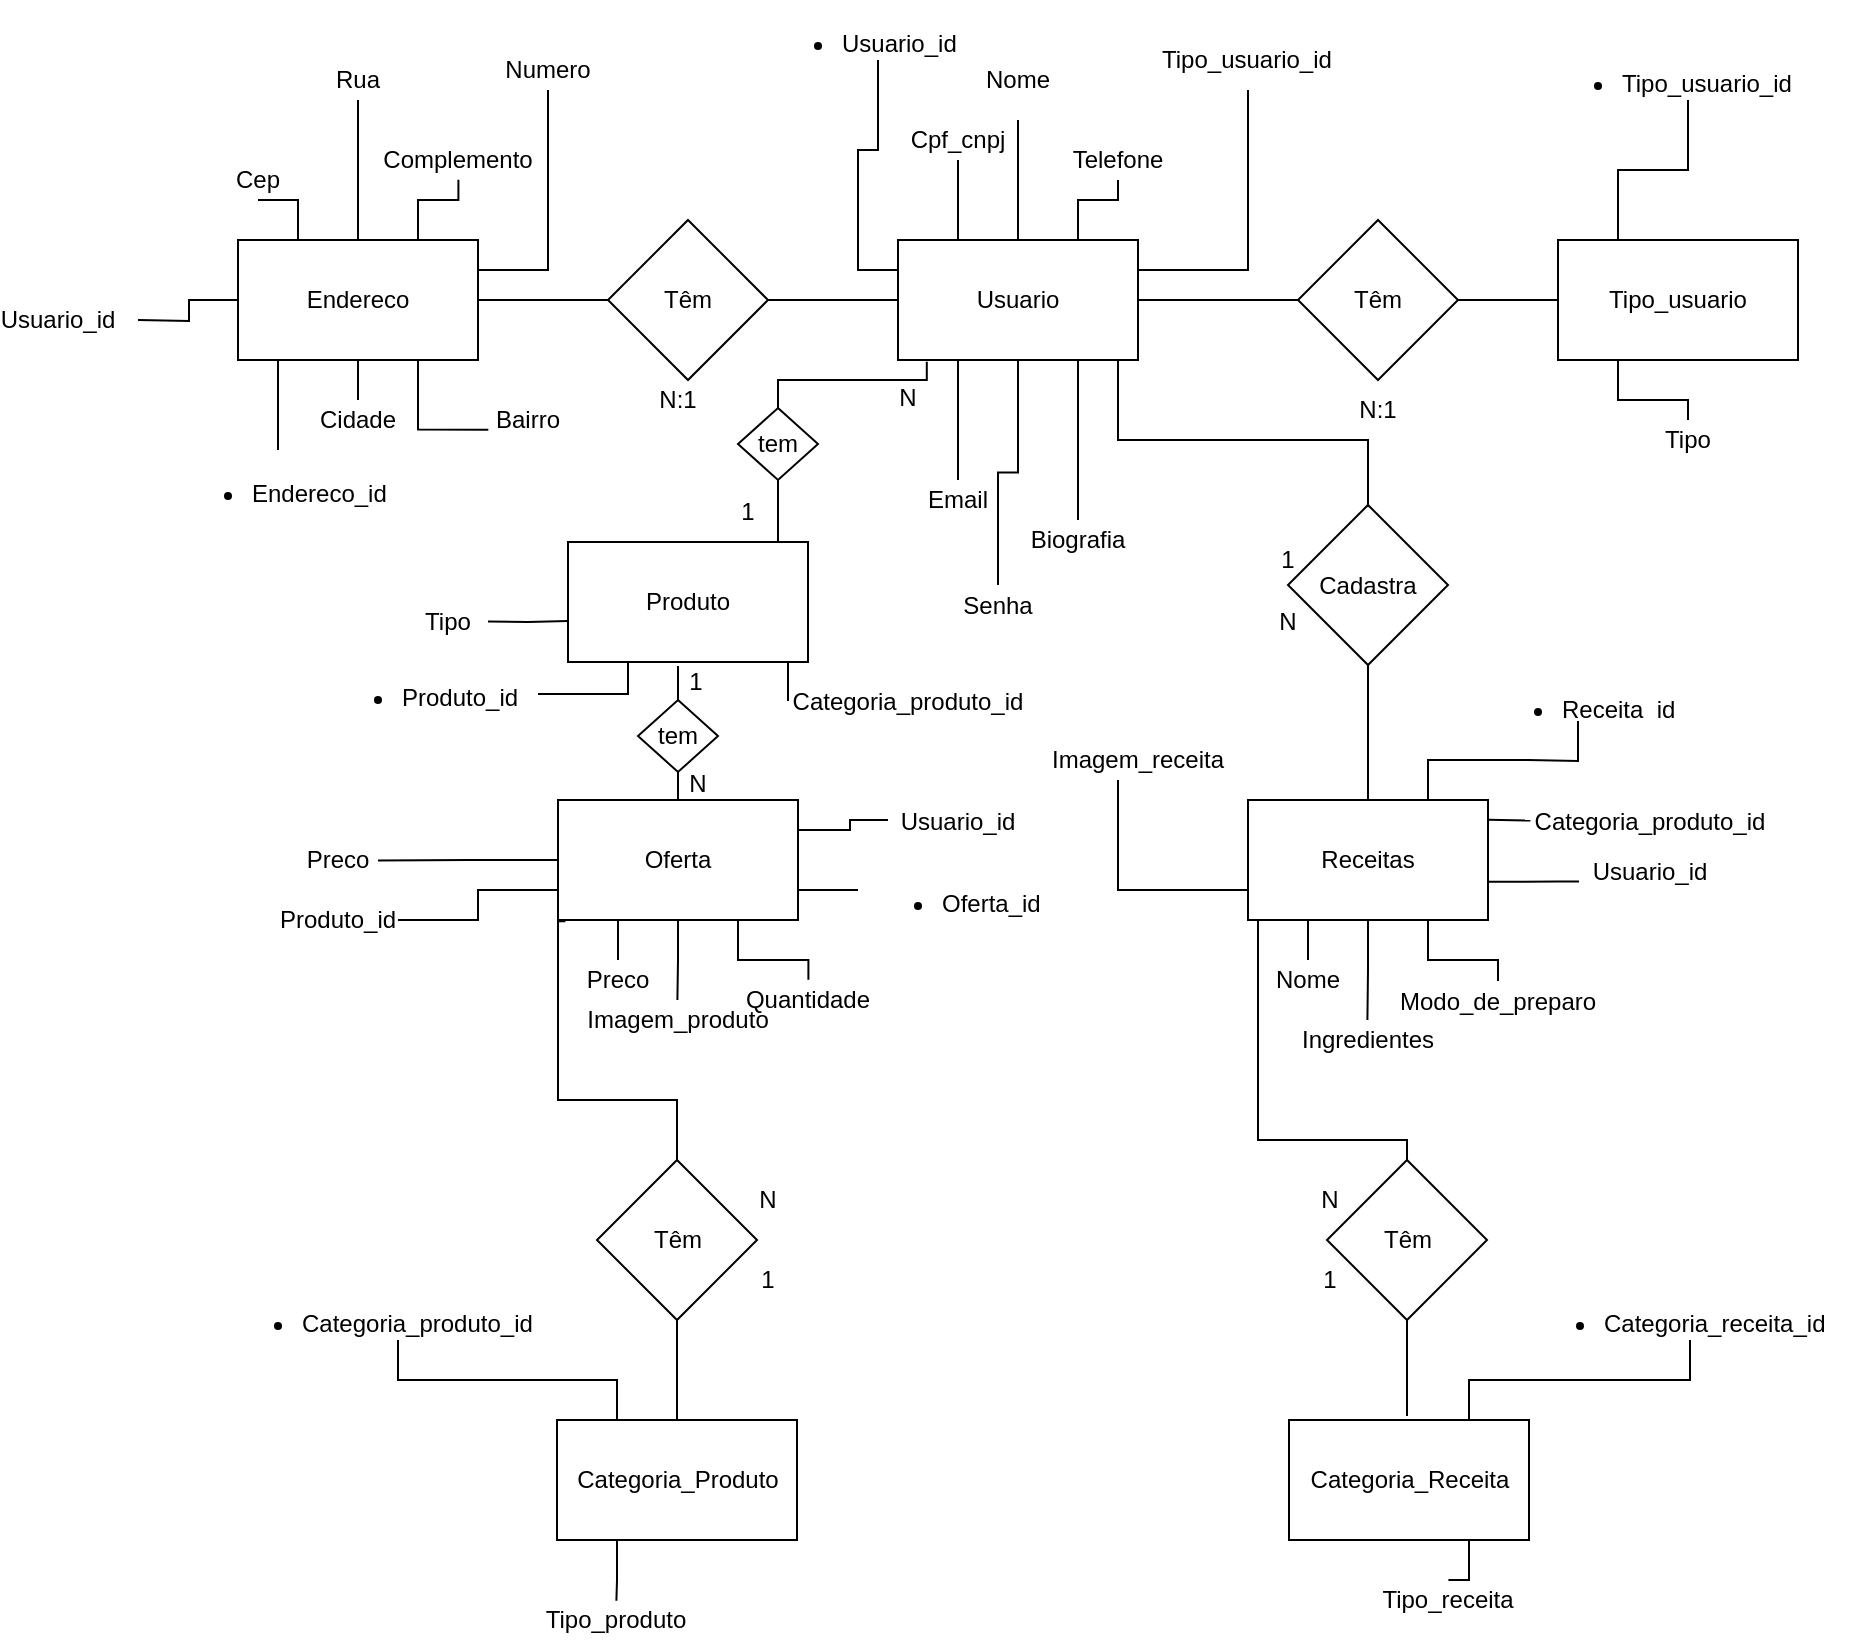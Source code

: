 <mxfile version="12.1.2" type="device" pages="1"><diagram id="IhhkMFHTMCmoetc4xpTW" name="Page-1"><mxGraphModel dx="2651" dy="900" grid="1" gridSize="10" guides="1" tooltips="1" connect="1" arrows="1" fold="1" page="1" pageScale="1" pageWidth="827" pageHeight="1169" math="0" shadow="0"><root><mxCell id="0"/><mxCell id="1" parent="0"/><mxCell id="CA_Ri4mOhRRirtow7fIm-34" style="edgeStyle=orthogonalEdgeStyle;rounded=0;orthogonalLoop=1;jettySize=auto;html=1;exitX=0.25;exitY=0;exitDx=0;exitDy=0;endArrow=none;endFill=0;" parent="1" source="CA_Ri4mOhRRirtow7fIm-1" edge="1"><mxGeometry relative="1" as="geometry"><mxPoint x="370" y="80" as="targetPoint"/></mxGeometry></mxCell><mxCell id="CA_Ri4mOhRRirtow7fIm-36" style="edgeStyle=orthogonalEdgeStyle;rounded=0;orthogonalLoop=1;jettySize=auto;html=1;exitX=0.5;exitY=0;exitDx=0;exitDy=0;endArrow=none;endFill=0;" parent="1" source="CA_Ri4mOhRRirtow7fIm-1" edge="1"><mxGeometry relative="1" as="geometry"><mxPoint x="400" y="60" as="targetPoint"/></mxGeometry></mxCell><mxCell id="CA_Ri4mOhRRirtow7fIm-38" style="edgeStyle=orthogonalEdgeStyle;rounded=0;orthogonalLoop=1;jettySize=auto;html=1;exitX=0.75;exitY=0;exitDx=0;exitDy=0;endArrow=none;endFill=0;" parent="1" source="CA_Ri4mOhRRirtow7fIm-1" target="CA_Ri4mOhRRirtow7fIm-39" edge="1"><mxGeometry relative="1" as="geometry"><mxPoint x="430" y="110" as="targetPoint"/></mxGeometry></mxCell><mxCell id="CA_Ri4mOhRRirtow7fIm-40" style="edgeStyle=orthogonalEdgeStyle;rounded=0;orthogonalLoop=1;jettySize=auto;html=1;exitX=0.25;exitY=1;exitDx=0;exitDy=0;endArrow=none;endFill=0;" parent="1" source="CA_Ri4mOhRRirtow7fIm-1" target="CA_Ri4mOhRRirtow7fIm-41" edge="1"><mxGeometry relative="1" as="geometry"><mxPoint x="350" y="220" as="targetPoint"/></mxGeometry></mxCell><mxCell id="CA_Ri4mOhRRirtow7fIm-42" style="edgeStyle=orthogonalEdgeStyle;rounded=0;orthogonalLoop=1;jettySize=auto;html=1;exitX=0.5;exitY=1;exitDx=0;exitDy=0;endArrow=none;endFill=0;" parent="1" source="CA_Ri4mOhRRirtow7fIm-1" target="CA_Ri4mOhRRirtow7fIm-43" edge="1"><mxGeometry relative="1" as="geometry"><mxPoint x="400" y="200" as="targetPoint"/></mxGeometry></mxCell><mxCell id="CA_Ri4mOhRRirtow7fIm-44" style="edgeStyle=orthogonalEdgeStyle;rounded=0;orthogonalLoop=1;jettySize=auto;html=1;exitX=0.75;exitY=1;exitDx=0;exitDy=0;endArrow=none;endFill=0;" parent="1" source="CA_Ri4mOhRRirtow7fIm-1" target="CA_Ri4mOhRRirtow7fIm-45" edge="1"><mxGeometry relative="1" as="geometry"><mxPoint x="440" y="210" as="targetPoint"/></mxGeometry></mxCell><mxCell id="CA_Ri4mOhRRirtow7fIm-47" style="edgeStyle=orthogonalEdgeStyle;rounded=0;orthogonalLoop=1;jettySize=auto;html=1;exitX=0;exitY=0.25;exitDx=0;exitDy=0;endArrow=none;endFill=0;" parent="1" source="CA_Ri4mOhRRirtow7fIm-1" target="CA_Ri4mOhRRirtow7fIm-48" edge="1"><mxGeometry relative="1" as="geometry"><mxPoint x="310" y="50" as="targetPoint"/></mxGeometry></mxCell><mxCell id="CA_Ri4mOhRRirtow7fIm-49" style="edgeStyle=orthogonalEdgeStyle;rounded=0;orthogonalLoop=1;jettySize=auto;html=1;exitX=1;exitY=0.25;exitDx=0;exitDy=0;endArrow=none;endFill=0;" parent="1" source="CA_Ri4mOhRRirtow7fIm-1" target="CA_Ri4mOhRRirtow7fIm-50" edge="1"><mxGeometry relative="1" as="geometry"><mxPoint x="490" y="50" as="targetPoint"/></mxGeometry></mxCell><mxCell id="CA_Ri4mOhRRirtow7fIm-1" value="Usuario" style="rounded=0;whiteSpace=wrap;html=1;" parent="1" vertex="1"><mxGeometry x="340" y="120" width="120" height="60" as="geometry"/></mxCell><mxCell id="CA_Ri4mOhRRirtow7fIm-2" value="" style="endArrow=none;html=1;entryX=1;entryY=0.5;entryDx=0;entryDy=0;" parent="1" target="CA_Ri4mOhRRirtow7fIm-1" edge="1"><mxGeometry width="50" height="50" relative="1" as="geometry"><mxPoint x="570" y="150" as="sourcePoint"/><mxPoint x="390" y="200" as="targetPoint"/></mxGeometry></mxCell><mxCell id="CA_Ri4mOhRRirtow7fIm-3" value="Têm" style="rhombus;whiteSpace=wrap;html=1;" parent="1" vertex="1"><mxGeometry x="540" y="110" width="80" height="80" as="geometry"/></mxCell><mxCell id="CA_Ri4mOhRRirtow7fIm-4" value="" style="endArrow=none;html=1;entryX=1;entryY=0.5;entryDx=0;entryDy=0;" parent="1" target="CA_Ri4mOhRRirtow7fIm-3" edge="1"><mxGeometry width="50" height="50" relative="1" as="geometry"><mxPoint x="670" y="150" as="sourcePoint"/><mxPoint x="390" y="210" as="targetPoint"/></mxGeometry></mxCell><mxCell id="CA_Ri4mOhRRirtow7fIm-13" style="edgeStyle=orthogonalEdgeStyle;rounded=0;orthogonalLoop=1;jettySize=auto;html=1;exitX=0.25;exitY=1;exitDx=0;exitDy=0;endArrow=none;endFill=0;" parent="1" source="CA_Ri4mOhRRirtow7fIm-5" target="CA_Ri4mOhRRirtow7fIm-15" edge="1"><mxGeometry relative="1" as="geometry"><mxPoint x="40" y="220" as="targetPoint"/><Array as="points"><mxPoint x="30" y="180"/></Array></mxGeometry></mxCell><mxCell id="CA_Ri4mOhRRirtow7fIm-22" style="edgeStyle=orthogonalEdgeStyle;rounded=0;orthogonalLoop=1;jettySize=auto;html=1;exitX=1;exitY=0.25;exitDx=0;exitDy=0;endArrow=none;endFill=0;" parent="1" source="CA_Ri4mOhRRirtow7fIm-5" target="CA_Ri4mOhRRirtow7fIm-52" edge="1"><mxGeometry relative="1" as="geometry"><mxPoint x="150" y="100" as="targetPoint"/></mxGeometry></mxCell><mxCell id="CA_Ri4mOhRRirtow7fIm-26" style="edgeStyle=orthogonalEdgeStyle;rounded=0;orthogonalLoop=1;jettySize=auto;html=1;exitX=0.5;exitY=0;exitDx=0;exitDy=0;endArrow=none;endFill=0;" parent="1" source="CA_Ri4mOhRRirtow7fIm-5" target="CA_Ri4mOhRRirtow7fIm-51" edge="1"><mxGeometry relative="1" as="geometry"><mxPoint x="70" y="40" as="targetPoint"/></mxGeometry></mxCell><mxCell id="CA_Ri4mOhRRirtow7fIm-28" style="edgeStyle=orthogonalEdgeStyle;rounded=0;orthogonalLoop=1;jettySize=auto;html=1;exitX=0.25;exitY=0;exitDx=0;exitDy=0;endArrow=none;endFill=0;" parent="1" source="CA_Ri4mOhRRirtow7fIm-5" target="CA_Ri4mOhRRirtow7fIm-29" edge="1"><mxGeometry relative="1" as="geometry"><mxPoint x="20" y="90" as="targetPoint"/></mxGeometry></mxCell><mxCell id="CA_Ri4mOhRRirtow7fIm-54" style="edgeStyle=orthogonalEdgeStyle;rounded=0;orthogonalLoop=1;jettySize=auto;html=1;exitX=0.75;exitY=0;exitDx=0;exitDy=0;endArrow=none;endFill=0;" parent="1" source="CA_Ri4mOhRRirtow7fIm-5" target="CA_Ri4mOhRRirtow7fIm-55" edge="1"><mxGeometry relative="1" as="geometry"><mxPoint x="99.667" y="90.333" as="targetPoint"/></mxGeometry></mxCell><mxCell id="CA_Ri4mOhRRirtow7fIm-58" style="edgeStyle=orthogonalEdgeStyle;rounded=0;orthogonalLoop=1;jettySize=auto;html=1;exitX=0.5;exitY=1;exitDx=0;exitDy=0;endArrow=none;endFill=0;" parent="1" source="CA_Ri4mOhRRirtow7fIm-5" target="CA_Ri4mOhRRirtow7fIm-61" edge="1"><mxGeometry relative="1" as="geometry"><mxPoint x="70" y="200" as="targetPoint"/></mxGeometry></mxCell><mxCell id="gzjF_ZQ2VkaBSPj2ThFB-22" style="edgeStyle=orthogonalEdgeStyle;rounded=0;orthogonalLoop=1;jettySize=auto;html=1;exitX=0.75;exitY=1;exitDx=0;exitDy=0;entryX=0;entryY=0.75;entryDx=0;entryDy=0;endArrow=none;endFill=0;" edge="1" parent="1" source="CA_Ri4mOhRRirtow7fIm-5" target="gzjF_ZQ2VkaBSPj2ThFB-19"><mxGeometry relative="1" as="geometry"/></mxCell><mxCell id="gzjF_ZQ2VkaBSPj2ThFB-23" style="edgeStyle=orthogonalEdgeStyle;rounded=0;orthogonalLoop=1;jettySize=auto;html=1;exitX=0;exitY=0.5;exitDx=0;exitDy=0;endArrow=none;endFill=0;" edge="1" parent="1" source="CA_Ri4mOhRRirtow7fIm-5"><mxGeometry relative="1" as="geometry"><mxPoint x="-40" y="160" as="targetPoint"/></mxGeometry></mxCell><mxCell id="CA_Ri4mOhRRirtow7fIm-5" value="Endereco" style="rounded=0;whiteSpace=wrap;html=1;" parent="1" vertex="1"><mxGeometry x="10" y="120" width="120" height="60" as="geometry"/></mxCell><mxCell id="CA_Ri4mOhRRirtow7fIm-6" value="" style="endArrow=none;html=1;entryX=1;entryY=0.5;entryDx=0;entryDy=0;" parent="1" edge="1"><mxGeometry width="50" height="50" relative="1" as="geometry"><mxPoint x="340" y="150" as="sourcePoint"/><mxPoint x="230" y="150" as="targetPoint"/></mxGeometry></mxCell><mxCell id="CA_Ri4mOhRRirtow7fIm-7" value="Têm" style="rhombus;whiteSpace=wrap;html=1;" parent="1" vertex="1"><mxGeometry x="195" y="110" width="80" height="80" as="geometry"/></mxCell><mxCell id="CA_Ri4mOhRRirtow7fIm-8" value="" style="endArrow=none;html=1;" parent="1" target="CA_Ri4mOhRRirtow7fIm-7" edge="1"><mxGeometry width="50" height="50" relative="1" as="geometry"><mxPoint x="130" y="150" as="sourcePoint"/><mxPoint x="140" y="150" as="targetPoint"/><Array as="points"><mxPoint x="160" y="150"/></Array></mxGeometry></mxCell><mxCell id="CA_Ri4mOhRRirtow7fIm-62" style="edgeStyle=orthogonalEdgeStyle;rounded=0;orthogonalLoop=1;jettySize=auto;html=1;exitX=0.25;exitY=0;exitDx=0;exitDy=0;endArrow=none;endFill=0;" parent="1" source="CA_Ri4mOhRRirtow7fIm-9" target="CA_Ri4mOhRRirtow7fIm-63" edge="1"><mxGeometry relative="1" as="geometry"><mxPoint x="700.167" y="70" as="targetPoint"/></mxGeometry></mxCell><mxCell id="CA_Ri4mOhRRirtow7fIm-64" style="edgeStyle=orthogonalEdgeStyle;rounded=0;orthogonalLoop=1;jettySize=auto;html=1;exitX=0.25;exitY=1;exitDx=0;exitDy=0;endArrow=none;endFill=0;" parent="1" source="CA_Ri4mOhRRirtow7fIm-9" target="CA_Ri4mOhRRirtow7fIm-65" edge="1"><mxGeometry relative="1" as="geometry"><mxPoint x="740" y="210" as="targetPoint"/></mxGeometry></mxCell><mxCell id="CA_Ri4mOhRRirtow7fIm-9" value="Tipo_usuario" style="rounded=0;whiteSpace=wrap;html=1;" parent="1" vertex="1"><mxGeometry x="670" y="120" width="120" height="60" as="geometry"/></mxCell><mxCell id="CA_Ri4mOhRRirtow7fIm-15" value="&lt;ul&gt;&lt;li&gt;Endereco_id&lt;/li&gt;&lt;/ul&gt;" style="text;strokeColor=none;fillColor=none;html=1;whiteSpace=wrap;verticalAlign=middle;overflow=hidden;" parent="1" vertex="1"><mxGeometry x="-25" y="225" width="120" height="30" as="geometry"/></mxCell><mxCell id="CA_Ri4mOhRRirtow7fIm-29" value="Cep" style="text;html=1;strokeColor=none;fillColor=none;align=center;verticalAlign=middle;whiteSpace=wrap;rounded=0;" parent="1" vertex="1"><mxGeometry y="80" width="40" height="20" as="geometry"/></mxCell><mxCell id="CA_Ri4mOhRRirtow7fIm-35" value="Cpf_cnpj" style="text;html=1;strokeColor=none;fillColor=none;align=center;verticalAlign=middle;whiteSpace=wrap;rounded=0;" parent="1" vertex="1"><mxGeometry x="350" y="60" width="40" height="20" as="geometry"/></mxCell><mxCell id="CA_Ri4mOhRRirtow7fIm-37" value="Nome" style="text;html=1;strokeColor=none;fillColor=none;align=center;verticalAlign=middle;whiteSpace=wrap;rounded=0;" parent="1" vertex="1"><mxGeometry x="380" y="30" width="40" height="20" as="geometry"/></mxCell><mxCell id="CA_Ri4mOhRRirtow7fIm-39" value="Telefone" style="text;html=1;strokeColor=none;fillColor=none;align=center;verticalAlign=middle;whiteSpace=wrap;rounded=0;" parent="1" vertex="1"><mxGeometry x="430" y="70" width="40" height="20" as="geometry"/></mxCell><mxCell id="CA_Ri4mOhRRirtow7fIm-41" value="Email" style="text;html=1;strokeColor=none;fillColor=none;align=center;verticalAlign=middle;whiteSpace=wrap;rounded=0;" parent="1" vertex="1"><mxGeometry x="350" y="240" width="40" height="20" as="geometry"/></mxCell><mxCell id="CA_Ri4mOhRRirtow7fIm-43" value="Senha" style="text;html=1;strokeColor=none;fillColor=none;align=center;verticalAlign=middle;whiteSpace=wrap;rounded=0;" parent="1" vertex="1"><mxGeometry x="370" y="292.5" width="40" height="20" as="geometry"/></mxCell><mxCell id="CA_Ri4mOhRRirtow7fIm-45" value="Biografia" style="text;html=1;strokeColor=none;fillColor=none;align=center;verticalAlign=middle;whiteSpace=wrap;rounded=0;" parent="1" vertex="1"><mxGeometry x="410" y="260" width="40" height="20" as="geometry"/></mxCell><mxCell id="CA_Ri4mOhRRirtow7fIm-48" value="&lt;ul&gt;&lt;li&gt;Usuario_id&lt;/li&gt;&lt;/ul&gt;" style="text;strokeColor=none;fillColor=none;html=1;whiteSpace=wrap;verticalAlign=middle;overflow=hidden;" parent="1" vertex="1"><mxGeometry x="270" width="120" height="30" as="geometry"/></mxCell><mxCell id="CA_Ri4mOhRRirtow7fIm-50" value="&lt;div&gt;Tipo_usuario_id&lt;/div&gt;" style="text;strokeColor=none;fillColor=none;html=1;whiteSpace=wrap;verticalAlign=middle;overflow=hidden;" parent="1" vertex="1"><mxGeometry x="470" y="15" width="90" height="30" as="geometry"/></mxCell><mxCell id="CA_Ri4mOhRRirtow7fIm-51" value="Rua" style="text;html=1;strokeColor=none;fillColor=none;align=center;verticalAlign=middle;whiteSpace=wrap;rounded=0;" parent="1" vertex="1"><mxGeometry x="50" y="30" width="40" height="20" as="geometry"/></mxCell><mxCell id="CA_Ri4mOhRRirtow7fIm-52" value="Numero" style="text;html=1;strokeColor=none;fillColor=none;align=center;verticalAlign=middle;whiteSpace=wrap;rounded=0;" parent="1" vertex="1"><mxGeometry x="145" y="25" width="40" height="20" as="geometry"/></mxCell><mxCell id="gzjF_ZQ2VkaBSPj2ThFB-19" value="Bairro" style="text;html=1;strokeColor=none;fillColor=none;align=center;verticalAlign=middle;whiteSpace=wrap;rounded=0;" vertex="1" parent="1"><mxGeometry x="135.167" y="199.833" width="40" height="20" as="geometry"/></mxCell><mxCell id="CA_Ri4mOhRRirtow7fIm-55" value="Complemento" style="text;html=1;strokeColor=none;fillColor=none;align=center;verticalAlign=middle;whiteSpace=wrap;rounded=0;" parent="1" vertex="1"><mxGeometry x="100.167" y="69.833" width="40" height="20" as="geometry"/></mxCell><mxCell id="CA_Ri4mOhRRirtow7fIm-61" value="Cidade" style="text;html=1;strokeColor=none;fillColor=none;align=center;verticalAlign=middle;whiteSpace=wrap;rounded=0;" parent="1" vertex="1"><mxGeometry x="50.167" y="199.833" width="40" height="20" as="geometry"/></mxCell><mxCell id="CA_Ri4mOhRRirtow7fIm-63" value="&lt;ul&gt;&lt;li&gt;Tipo_usuario_id&lt;/li&gt;&lt;/ul&gt;" style="text;strokeColor=none;fillColor=none;html=1;whiteSpace=wrap;verticalAlign=middle;overflow=hidden;" parent="1" vertex="1"><mxGeometry x="660" y="20" width="150" height="30" as="geometry"/></mxCell><mxCell id="CA_Ri4mOhRRirtow7fIm-65" value="Tipo" style="text;html=1;strokeColor=none;fillColor=none;align=center;verticalAlign=middle;whiteSpace=wrap;rounded=0;" parent="1" vertex="1"><mxGeometry x="715" y="210" width="40" height="20" as="geometry"/></mxCell><mxCell id="CA_Ri4mOhRRirtow7fIm-66" value="N:1" style="text;html=1;strokeColor=none;fillColor=none;align=center;verticalAlign=middle;whiteSpace=wrap;rounded=0;" parent="1" vertex="1"><mxGeometry x="210" y="190" width="40" height="20" as="geometry"/></mxCell><mxCell id="CA_Ri4mOhRRirtow7fIm-67" value="N:1" style="text;html=1;strokeColor=none;fillColor=none;align=center;verticalAlign=middle;whiteSpace=wrap;rounded=0;" parent="1" vertex="1"><mxGeometry x="560" y="195" width="40" height="20" as="geometry"/></mxCell><mxCell id="CA_Ri4mOhRRirtow7fIm-71" style="edgeStyle=orthogonalEdgeStyle;rounded=0;orthogonalLoop=1;jettySize=auto;html=1;exitX=0.5;exitY=0;exitDx=0;exitDy=0;entryX=0.5;entryY=1;entryDx=0;entryDy=0;endArrow=none;endFill=0;" parent="1" source="gzjF_ZQ2VkaBSPj2ThFB-9" edge="1"><mxGeometry relative="1" as="geometry"><mxPoint x="230" y="333" as="targetPoint"/></mxGeometry></mxCell><mxCell id="CA_Ri4mOhRRirtow7fIm-81" style="edgeStyle=orthogonalEdgeStyle;rounded=0;orthogonalLoop=1;jettySize=auto;html=1;exitX=0.25;exitY=1;exitDx=0;exitDy=0;endArrow=none;endFill=0;" parent="1" source="gzjF_ZQ2VkaBSPj2ThFB-1" target="gzjF_ZQ2VkaBSPj2ThFB-15" edge="1"><mxGeometry relative="1" as="geometry"><mxPoint x="120" y="347.2" as="targetPoint"/><Array as="points"><mxPoint x="205" y="347"/></Array></mxGeometry></mxCell><mxCell id="CA_Ri4mOhRRirtow7fIm-86" style="edgeStyle=orthogonalEdgeStyle;rounded=0;orthogonalLoop=1;jettySize=auto;html=1;exitX=0;exitY=0.5;exitDx=0;exitDy=0;endArrow=none;endFill=0;" parent="1" source="CA_Ri4mOhRRirtow7fIm-68" target="CA_Ri4mOhRRirtow7fIm-87" edge="1"><mxGeometry relative="1" as="geometry"><mxPoint x="60" y="430.333" as="targetPoint"/></mxGeometry></mxCell><mxCell id="CA_Ri4mOhRRirtow7fIm-88" style="edgeStyle=orthogonalEdgeStyle;rounded=0;orthogonalLoop=1;jettySize=auto;html=1;exitX=0.25;exitY=1;exitDx=0;exitDy=0;endArrow=none;endFill=0;" parent="1" source="CA_Ri4mOhRRirtow7fIm-68" target="CA_Ri4mOhRRirtow7fIm-89" edge="1"><mxGeometry relative="1" as="geometry"><mxPoint x="199.667" y="480.333" as="targetPoint"/></mxGeometry></mxCell><mxCell id="CA_Ri4mOhRRirtow7fIm-90" style="edgeStyle=orthogonalEdgeStyle;rounded=0;orthogonalLoop=1;jettySize=auto;html=1;exitX=0.5;exitY=1;exitDx=0;exitDy=0;endArrow=none;endFill=0;" parent="1" source="CA_Ri4mOhRRirtow7fIm-68" target="CA_Ri4mOhRRirtow7fIm-91" edge="1"><mxGeometry relative="1" as="geometry"><mxPoint x="229.667" y="520" as="targetPoint"/></mxGeometry></mxCell><mxCell id="CA_Ri4mOhRRirtow7fIm-92" style="edgeStyle=orthogonalEdgeStyle;rounded=0;orthogonalLoop=1;jettySize=auto;html=1;exitX=0.75;exitY=1;exitDx=0;exitDy=0;endArrow=none;endFill=0;" parent="1" source="CA_Ri4mOhRRirtow7fIm-68" target="CA_Ri4mOhRRirtow7fIm-93" edge="1"><mxGeometry relative="1" as="geometry"><mxPoint x="279.667" y="490.333" as="targetPoint"/></mxGeometry></mxCell><mxCell id="CA_Ri4mOhRRirtow7fIm-94" style="edgeStyle=orthogonalEdgeStyle;rounded=0;orthogonalLoop=1;jettySize=auto;html=1;exitX=1;exitY=0.75;exitDx=0;exitDy=0;endArrow=none;endFill=0;" parent="1" source="CA_Ri4mOhRRirtow7fIm-68" target="gzjF_ZQ2VkaBSPj2ThFB-17" edge="1"><mxGeometry relative="1" as="geometry"><mxPoint x="330" y="445.429" as="targetPoint"/></mxGeometry></mxCell><mxCell id="CA_Ri4mOhRRirtow7fIm-96" style="edgeStyle=orthogonalEdgeStyle;rounded=0;orthogonalLoop=1;jettySize=auto;html=1;exitX=1;exitY=0.25;exitDx=0;exitDy=0;endArrow=none;endFill=0;" parent="1" source="CA_Ri4mOhRRirtow7fIm-68" target="CA_Ri4mOhRRirtow7fIm-97" edge="1"><mxGeometry relative="1" as="geometry"><mxPoint x="309.667" y="415.333" as="targetPoint"/><Array as="points"><mxPoint x="316" y="415"/><mxPoint x="316" y="410"/></Array></mxGeometry></mxCell><mxCell id="gzjF_ZQ2VkaBSPj2ThFB-7" style="edgeStyle=orthogonalEdgeStyle;rounded=0;orthogonalLoop=1;jettySize=auto;html=1;exitX=0;exitY=0.75;exitDx=0;exitDy=0;endArrow=none;endFill=0;" edge="1" parent="1" source="CA_Ri4mOhRRirtow7fIm-68" target="gzjF_ZQ2VkaBSPj2ThFB-8"><mxGeometry relative="1" as="geometry"><mxPoint x="90" y="460" as="targetPoint"/></mxGeometry></mxCell><mxCell id="CA_Ri4mOhRRirtow7fIm-68" value="Oferta" style="rounded=0;whiteSpace=wrap;html=1;" parent="1" vertex="1"><mxGeometry x="170" y="400" width="120" height="60" as="geometry"/></mxCell><mxCell id="CA_Ri4mOhRRirtow7fIm-74" style="edgeStyle=orthogonalEdgeStyle;rounded=0;orthogonalLoop=1;jettySize=auto;html=1;exitX=0.5;exitY=0;exitDx=0;exitDy=0;entryX=0.5;entryY=1;entryDx=0;entryDy=0;endArrow=none;endFill=0;" parent="1" source="CA_Ri4mOhRRirtow7fIm-69" target="CA_Ri4mOhRRirtow7fIm-73" edge="1"><mxGeometry relative="1" as="geometry"/></mxCell><mxCell id="CA_Ri4mOhRRirtow7fIm-102" style="edgeStyle=orthogonalEdgeStyle;rounded=0;orthogonalLoop=1;jettySize=auto;html=1;exitX=0.25;exitY=1;exitDx=0;exitDy=0;endArrow=none;endFill=0;" parent="1" source="CA_Ri4mOhRRirtow7fIm-69" target="CA_Ri4mOhRRirtow7fIm-103" edge="1"><mxGeometry relative="1" as="geometry"><mxPoint x="544.667" y="490.333" as="targetPoint"/></mxGeometry></mxCell><mxCell id="CA_Ri4mOhRRirtow7fIm-104" style="edgeStyle=orthogonalEdgeStyle;rounded=0;orthogonalLoop=1;jettySize=auto;html=1;exitX=0.5;exitY=1;exitDx=0;exitDy=0;endArrow=none;endFill=0;" parent="1" source="CA_Ri4mOhRRirtow7fIm-69" target="CA_Ri4mOhRRirtow7fIm-105" edge="1"><mxGeometry relative="1" as="geometry"><mxPoint x="574.667" y="520" as="targetPoint"/></mxGeometry></mxCell><mxCell id="CA_Ri4mOhRRirtow7fIm-106" style="edgeStyle=orthogonalEdgeStyle;rounded=0;orthogonalLoop=1;jettySize=auto;html=1;exitX=0.75;exitY=1;exitDx=0;exitDy=0;endArrow=none;endFill=0;" parent="1" source="CA_Ri4mOhRRirtow7fIm-69" target="CA_Ri4mOhRRirtow7fIm-107" edge="1"><mxGeometry relative="1" as="geometry"><mxPoint x="640.0" y="510" as="targetPoint"/></mxGeometry></mxCell><mxCell id="CA_Ri4mOhRRirtow7fIm-108" style="edgeStyle=orthogonalEdgeStyle;rounded=0;orthogonalLoop=1;jettySize=auto;html=1;exitX=0;exitY=0.75;exitDx=0;exitDy=0;endArrow=none;endFill=0;" parent="1" source="CA_Ri4mOhRRirtow7fIm-69" target="CA_Ri4mOhRRirtow7fIm-109" edge="1"><mxGeometry relative="1" as="geometry"><mxPoint x="660" y="540" as="targetPoint"/><Array as="points"><mxPoint x="450" y="445"/></Array></mxGeometry></mxCell><mxCell id="CA_Ri4mOhRRirtow7fIm-132" style="edgeStyle=orthogonalEdgeStyle;rounded=0;orthogonalLoop=1;jettySize=auto;html=1;exitX=0.75;exitY=0;exitDx=0;exitDy=0;endArrow=none;endFill=0;" parent="1" source="CA_Ri4mOhRRirtow7fIm-69" target="CA_Ri4mOhRRirtow7fIm-134" edge="1"><mxGeometry relative="1" as="geometry"><mxPoint x="675.478" y="370" as="targetPoint"/></mxGeometry></mxCell><mxCell id="CA_Ri4mOhRRirtow7fIm-69" value="Receitas" style="rounded=0;whiteSpace=wrap;html=1;" parent="1" vertex="1"><mxGeometry x="515" y="400" width="120" height="60" as="geometry"/></mxCell><mxCell id="CA_Ri4mOhRRirtow7fIm-75" style="edgeStyle=orthogonalEdgeStyle;rounded=0;orthogonalLoop=1;jettySize=auto;html=1;exitX=0.5;exitY=0;exitDx=0;exitDy=0;endArrow=none;endFill=0;" parent="1" source="CA_Ri4mOhRRirtow7fIm-73" target="CA_Ri4mOhRRirtow7fIm-1" edge="1"><mxGeometry relative="1" as="geometry"><Array as="points"><mxPoint x="575" y="220"/><mxPoint x="450" y="220"/></Array></mxGeometry></mxCell><mxCell id="CA_Ri4mOhRRirtow7fIm-73" value="Cadastra" style="rhombus;whiteSpace=wrap;html=1;" parent="1" vertex="1"><mxGeometry x="535" y="252.5" width="80" height="80" as="geometry"/></mxCell><mxCell id="CA_Ri4mOhRRirtow7fIm-79" value="N" style="text;html=1;strokeColor=none;fillColor=none;align=center;verticalAlign=middle;whiteSpace=wrap;rounded=0;" parent="1" vertex="1"><mxGeometry x="515" y="299.5" width="40" height="23" as="geometry"/></mxCell><mxCell id="CA_Ri4mOhRRirtow7fIm-80" value="1" style="text;html=1;strokeColor=none;fillColor=none;align=center;verticalAlign=middle;whiteSpace=wrap;rounded=0;" parent="1" vertex="1"><mxGeometry x="515" y="270" width="40" height="20" as="geometry"/></mxCell><mxCell id="CA_Ri4mOhRRirtow7fIm-87" value="Preco" style="text;html=1;strokeColor=none;fillColor=none;align=center;verticalAlign=middle;whiteSpace=wrap;rounded=0;" parent="1" vertex="1"><mxGeometry x="40" y="420.333" width="40" height="20" as="geometry"/></mxCell><mxCell id="CA_Ri4mOhRRirtow7fIm-89" value="Preco" style="text;html=1;strokeColor=none;fillColor=none;align=center;verticalAlign=middle;whiteSpace=wrap;rounded=0;" parent="1" vertex="1"><mxGeometry x="180.167" y="479.833" width="40" height="20" as="geometry"/></mxCell><mxCell id="CA_Ri4mOhRRirtow7fIm-91" value="Imagem_produto" style="text;html=1;strokeColor=none;fillColor=none;align=center;verticalAlign=middle;whiteSpace=wrap;rounded=0;" parent="1" vertex="1"><mxGeometry x="209.667" y="500" width="40" height="20" as="geometry"/></mxCell><mxCell id="CA_Ri4mOhRRirtow7fIm-93" value="Quantidade" style="text;html=1;strokeColor=none;fillColor=none;align=center;verticalAlign=middle;whiteSpace=wrap;rounded=0;" parent="1" vertex="1"><mxGeometry x="275.167" y="489.833" width="40" height="20" as="geometry"/></mxCell><mxCell id="CA_Ri4mOhRRirtow7fIm-97" value="Usuario_id" style="text;html=1;strokeColor=none;fillColor=none;align=center;verticalAlign=middle;whiteSpace=wrap;rounded=0;" parent="1" vertex="1"><mxGeometry x="335" y="400.5" width="70" height="20" as="geometry"/></mxCell><mxCell id="CA_Ri4mOhRRirtow7fIm-98" style="edgeStyle=orthogonalEdgeStyle;rounded=0;orthogonalLoop=1;jettySize=auto;html=1;exitX=1;exitY=0.75;exitDx=0;exitDy=0;endArrow=none;endFill=0;" parent="1" target="CA_Ri4mOhRRirtow7fIm-99" edge="1"><mxGeometry relative="1" as="geometry"><mxPoint x="665.167" y="409.833" as="targetPoint"/><mxPoint x="635.167" y="409.833" as="sourcePoint"/></mxGeometry></mxCell><mxCell id="CA_Ri4mOhRRirtow7fIm-99" value="Categoria_produto_id" style="text;html=1;strokeColor=none;fillColor=none;align=center;verticalAlign=middle;whiteSpace=wrap;rounded=0;" parent="1" vertex="1"><mxGeometry x="655.5" y="400.5" width="120" height="20" as="geometry"/></mxCell><mxCell id="CA_Ri4mOhRRirtow7fIm-100" style="edgeStyle=orthogonalEdgeStyle;rounded=0;orthogonalLoop=1;jettySize=auto;html=1;exitX=1;exitY=0.25;exitDx=0;exitDy=0;endArrow=none;endFill=0;" parent="1" target="CA_Ri4mOhRRirtow7fIm-101" edge="1"><mxGeometry relative="1" as="geometry"><mxPoint x="655.167" y="440.833" as="targetPoint"/><mxPoint x="635.167" y="440.833" as="sourcePoint"/><Array as="points"><mxPoint x="670" y="441"/><mxPoint x="670" y="441"/></Array></mxGeometry></mxCell><mxCell id="CA_Ri4mOhRRirtow7fIm-101" value="Usuario_id" style="text;html=1;strokeColor=none;fillColor=none;align=center;verticalAlign=middle;whiteSpace=wrap;rounded=0;" parent="1" vertex="1"><mxGeometry x="680.5" y="426" width="70" height="20" as="geometry"/></mxCell><mxCell id="CA_Ri4mOhRRirtow7fIm-103" value="Nome" style="text;html=1;strokeColor=none;fillColor=none;align=center;verticalAlign=middle;whiteSpace=wrap;rounded=0;" parent="1" vertex="1"><mxGeometry x="524.667" y="480.333" width="40" height="20" as="geometry"/></mxCell><mxCell id="CA_Ri4mOhRRirtow7fIm-105" value="Ingredientes" style="text;html=1;strokeColor=none;fillColor=none;align=center;verticalAlign=middle;whiteSpace=wrap;rounded=0;" parent="1" vertex="1"><mxGeometry x="554.667" y="510" width="40" height="20" as="geometry"/></mxCell><mxCell id="CA_Ri4mOhRRirtow7fIm-107" value="Modo_de_preparo" style="text;html=1;strokeColor=none;fillColor=none;align=center;verticalAlign=middle;whiteSpace=wrap;rounded=0;" parent="1" vertex="1"><mxGeometry x="620.0" y="490.5" width="40" height="20" as="geometry"/></mxCell><mxCell id="CA_Ri4mOhRRirtow7fIm-109" value="Imagem_receita" style="text;html=1;strokeColor=none;fillColor=none;align=center;verticalAlign=middle;whiteSpace=wrap;rounded=0;" parent="1" vertex="1"><mxGeometry x="440" y="370" width="40" height="20" as="geometry"/></mxCell><mxCell id="CA_Ri4mOhRRirtow7fIm-112" style="edgeStyle=orthogonalEdgeStyle;rounded=0;orthogonalLoop=1;jettySize=auto;html=1;exitX=0.25;exitY=0;exitDx=0;exitDy=0;endArrow=none;endFill=0;entryX=0.5;entryY=1;entryDx=0;entryDy=0;" parent="1" source="CA_Ri4mOhRRirtow7fIm-110" target="CA_Ri4mOhRRirtow7fIm-135" edge="1"><mxGeometry relative="1" as="geometry"><mxPoint x="79.826" y="670.174" as="targetPoint"/></mxGeometry></mxCell><mxCell id="CA_Ri4mOhRRirtow7fIm-114" style="edgeStyle=orthogonalEdgeStyle;rounded=0;orthogonalLoop=1;jettySize=auto;html=1;exitX=0.25;exitY=1;exitDx=0;exitDy=0;endArrow=none;endFill=0;" parent="1" source="CA_Ri4mOhRRirtow7fIm-110" target="CA_Ri4mOhRRirtow7fIm-115" edge="1"><mxGeometry relative="1" as="geometry"><mxPoint x="199.167" y="810.333" as="targetPoint"/></mxGeometry></mxCell><mxCell id="CA_Ri4mOhRRirtow7fIm-123" style="edgeStyle=orthogonalEdgeStyle;rounded=0;orthogonalLoop=1;jettySize=auto;html=1;exitX=0.5;exitY=0;exitDx=0;exitDy=0;entryX=0.5;entryY=1;entryDx=0;entryDy=0;endArrow=none;endFill=0;" parent="1" source="CA_Ri4mOhRRirtow7fIm-110" target="CA_Ri4mOhRRirtow7fIm-122" edge="1"><mxGeometry relative="1" as="geometry"/></mxCell><mxCell id="CA_Ri4mOhRRirtow7fIm-110" value="Categoria_Produto" style="rounded=0;whiteSpace=wrap;html=1;" parent="1" vertex="1"><mxGeometry x="169.5" y="710" width="120" height="60" as="geometry"/></mxCell><mxCell id="CA_Ri4mOhRRirtow7fIm-116" style="edgeStyle=orthogonalEdgeStyle;rounded=0;orthogonalLoop=1;jettySize=auto;html=1;exitX=0.75;exitY=0;exitDx=0;exitDy=0;endArrow=none;endFill=0;" parent="1" source="CA_Ri4mOhRRirtow7fIm-111" target="CA_Ri4mOhRRirtow7fIm-136" edge="1"><mxGeometry relative="1" as="geometry"><mxPoint x="715.478" y="659.833" as="targetPoint"/></mxGeometry></mxCell><mxCell id="CA_Ri4mOhRRirtow7fIm-118" style="edgeStyle=orthogonalEdgeStyle;rounded=0;orthogonalLoop=1;jettySize=auto;html=1;exitX=0.75;exitY=1;exitDx=0;exitDy=0;endArrow=none;endFill=0;" parent="1" source="CA_Ri4mOhRRirtow7fIm-111" target="CA_Ri4mOhRRirtow7fIm-119" edge="1"><mxGeometry relative="1" as="geometry"><mxPoint x="614.667" y="750.333" as="targetPoint"/></mxGeometry></mxCell><mxCell id="CA_Ri4mOhRRirtow7fIm-111" value="Categoria_Receita" style="rounded=0;whiteSpace=wrap;html=1;" parent="1" vertex="1"><mxGeometry x="535.5" y="710" width="120" height="60" as="geometry"/></mxCell><mxCell id="CA_Ri4mOhRRirtow7fIm-115" value="Tipo_produto" style="text;html=1;strokeColor=none;fillColor=none;align=center;verticalAlign=middle;whiteSpace=wrap;rounded=0;" parent="1" vertex="1"><mxGeometry x="179.167" y="800.333" width="40" height="20" as="geometry"/></mxCell><mxCell id="CA_Ri4mOhRRirtow7fIm-119" value="Tipo_receita" style="text;html=1;strokeColor=none;fillColor=none;align=center;verticalAlign=middle;whiteSpace=wrap;rounded=0;" parent="1" vertex="1"><mxGeometry x="595.167" y="790.333" width="40" height="20" as="geometry"/></mxCell><mxCell id="CA_Ri4mOhRRirtow7fIm-125" style="edgeStyle=orthogonalEdgeStyle;rounded=0;orthogonalLoop=1;jettySize=auto;html=1;exitX=0.5;exitY=0;exitDx=0;exitDy=0;endArrow=none;endFill=0;" parent="1" source="CA_Ri4mOhRRirtow7fIm-120" target="CA_Ri4mOhRRirtow7fIm-69" edge="1"><mxGeometry relative="1" as="geometry"><Array as="points"><mxPoint x="595" y="570"/><mxPoint x="520" y="570"/></Array></mxGeometry></mxCell><mxCell id="CA_Ri4mOhRRirtow7fIm-126" style="edgeStyle=orthogonalEdgeStyle;rounded=0;orthogonalLoop=1;jettySize=auto;html=1;exitX=0.5;exitY=1;exitDx=0;exitDy=0;endArrow=none;endFill=0;" parent="1" source="CA_Ri4mOhRRirtow7fIm-120" edge="1"><mxGeometry relative="1" as="geometry"><mxPoint x="595" y="708" as="targetPoint"/><Array as="points"><mxPoint x="595" y="708"/></Array></mxGeometry></mxCell><mxCell id="CA_Ri4mOhRRirtow7fIm-120" value="Têm" style="rhombus;whiteSpace=wrap;html=1;" parent="1" vertex="1"><mxGeometry x="554.5" y="580" width="80" height="80" as="geometry"/></mxCell><mxCell id="CA_Ri4mOhRRirtow7fIm-124" style="edgeStyle=orthogonalEdgeStyle;rounded=0;orthogonalLoop=1;jettySize=auto;html=1;exitX=0.5;exitY=0;exitDx=0;exitDy=0;entryX=0.031;entryY=1.01;entryDx=0;entryDy=0;entryPerimeter=0;endArrow=none;endFill=0;" parent="1" source="CA_Ri4mOhRRirtow7fIm-122" target="CA_Ri4mOhRRirtow7fIm-68" edge="1"><mxGeometry relative="1" as="geometry"><Array as="points"><mxPoint x="230" y="550"/><mxPoint x="170" y="550"/><mxPoint x="170" y="460"/></Array></mxGeometry></mxCell><mxCell id="CA_Ri4mOhRRirtow7fIm-122" value="Têm" style="rhombus;whiteSpace=wrap;html=1;" parent="1" vertex="1"><mxGeometry x="189.5" y="580" width="80" height="80" as="geometry"/></mxCell><mxCell id="CA_Ri4mOhRRirtow7fIm-128" value="N" style="text;html=1;strokeColor=none;fillColor=none;align=center;verticalAlign=middle;whiteSpace=wrap;rounded=0;" parent="1" vertex="1"><mxGeometry x="255" y="590" width="40" height="20" as="geometry"/></mxCell><mxCell id="CA_Ri4mOhRRirtow7fIm-129" value="1" style="text;html=1;strokeColor=none;fillColor=none;align=center;verticalAlign=middle;whiteSpace=wrap;rounded=0;" parent="1" vertex="1"><mxGeometry x="255" y="630" width="40" height="20" as="geometry"/></mxCell><mxCell id="CA_Ri4mOhRRirtow7fIm-130" value="1" style="text;html=1;strokeColor=none;fillColor=none;align=center;verticalAlign=middle;whiteSpace=wrap;rounded=0;" parent="1" vertex="1"><mxGeometry x="535.5" y="630" width="40" height="20" as="geometry"/></mxCell><mxCell id="CA_Ri4mOhRRirtow7fIm-131" value="N" style="text;html=1;strokeColor=none;fillColor=none;align=center;verticalAlign=middle;whiteSpace=wrap;rounded=0;" parent="1" vertex="1"><mxGeometry x="535.5" y="590" width="40" height="20" as="geometry"/></mxCell><mxCell id="CA_Ri4mOhRRirtow7fIm-134" value="&lt;ul&gt;&lt;li&gt;Receita_id&lt;/li&gt;&lt;/ul&gt;" style="text;strokeColor=none;fillColor=none;html=1;whiteSpace=wrap;verticalAlign=middle;overflow=hidden;" parent="1" vertex="1"><mxGeometry x="630" y="332.5" width="100" height="28" as="geometry"/></mxCell><mxCell id="CA_Ri4mOhRRirtow7fIm-135" value="&lt;ul&gt;&lt;li&gt;&lt;span style=&quot;text-align: center&quot;&gt;Categoria_produto_id&lt;/span&gt;&lt;br&gt;&lt;/li&gt;&lt;/ul&gt;" style="text;strokeColor=none;fillColor=none;html=1;whiteSpace=wrap;verticalAlign=middle;overflow=hidden;" parent="1" vertex="1"><mxGeometry y="640" width="180" height="30" as="geometry"/></mxCell><mxCell id="CA_Ri4mOhRRirtow7fIm-136" value="&lt;ul&gt;&lt;li&gt;&lt;span style=&quot;text-align: center&quot;&gt;Categoria_receita_id&lt;/span&gt;&lt;br&gt;&lt;/li&gt;&lt;/ul&gt;" style="text;strokeColor=none;fillColor=none;html=1;whiteSpace=wrap;verticalAlign=middle;overflow=hidden;" parent="1" vertex="1"><mxGeometry x="651" y="640" width="170" height="30" as="geometry"/></mxCell><mxCell id="gzjF_ZQ2VkaBSPj2ThFB-5" style="edgeStyle=orthogonalEdgeStyle;rounded=0;orthogonalLoop=1;jettySize=auto;html=1;exitX=0.75;exitY=1;exitDx=0;exitDy=0;entryX=0;entryY=0.5;entryDx=0;entryDy=0;endArrow=none;endFill=0;" edge="1" parent="1" source="gzjF_ZQ2VkaBSPj2ThFB-1" target="gzjF_ZQ2VkaBSPj2ThFB-4"><mxGeometry relative="1" as="geometry"/></mxCell><mxCell id="gzjF_ZQ2VkaBSPj2ThFB-13" style="edgeStyle=orthogonalEdgeStyle;rounded=0;orthogonalLoop=1;jettySize=auto;html=1;exitX=0.75;exitY=0;exitDx=0;exitDy=0;entryX=0.5;entryY=1;entryDx=0;entryDy=0;endArrow=none;endFill=0;" edge="1" parent="1" source="gzjF_ZQ2VkaBSPj2ThFB-1" target="gzjF_ZQ2VkaBSPj2ThFB-11"><mxGeometry relative="1" as="geometry"/></mxCell><mxCell id="gzjF_ZQ2VkaBSPj2ThFB-1" value="Produto" style="rounded=0;whiteSpace=wrap;html=1;" vertex="1" parent="1"><mxGeometry x="175" y="271" width="120" height="60" as="geometry"/></mxCell><mxCell id="gzjF_ZQ2VkaBSPj2ThFB-2" style="edgeStyle=orthogonalEdgeStyle;rounded=0;orthogonalLoop=1;jettySize=auto;html=1;exitX=0;exitY=0.75;exitDx=0;exitDy=0;endArrow=none;endFill=0;" edge="1" parent="1" target="gzjF_ZQ2VkaBSPj2ThFB-3"><mxGeometry relative="1" as="geometry"><mxPoint x="115" y="310.833" as="targetPoint"/><mxPoint x="175" y="310.5" as="sourcePoint"/></mxGeometry></mxCell><mxCell id="gzjF_ZQ2VkaBSPj2ThFB-3" value="Tipo" style="text;html=1;strokeColor=none;fillColor=none;align=center;verticalAlign=middle;whiteSpace=wrap;rounded=0;" vertex="1" parent="1"><mxGeometry x="95" y="300.833" width="40" height="20" as="geometry"/></mxCell><mxCell id="gzjF_ZQ2VkaBSPj2ThFB-4" value="Categoria_produto_id" style="text;html=1;strokeColor=none;fillColor=none;align=center;verticalAlign=middle;whiteSpace=wrap;rounded=0;" vertex="1" parent="1"><mxGeometry x="285" y="340.5" width="120" height="20" as="geometry"/></mxCell><mxCell id="gzjF_ZQ2VkaBSPj2ThFB-8" value="Produto_id" style="text;html=1;strokeColor=none;fillColor=none;align=center;verticalAlign=middle;whiteSpace=wrap;rounded=0;" vertex="1" parent="1"><mxGeometry x="30" y="450" width="60" height="20" as="geometry"/></mxCell><mxCell id="gzjF_ZQ2VkaBSPj2ThFB-9" value="tem" style="rhombus;whiteSpace=wrap;html=1;" vertex="1" parent="1"><mxGeometry x="210" y="350" width="40" height="36" as="geometry"/></mxCell><mxCell id="gzjF_ZQ2VkaBSPj2ThFB-10" style="edgeStyle=orthogonalEdgeStyle;rounded=0;orthogonalLoop=1;jettySize=auto;html=1;exitX=0.5;exitY=0;exitDx=0;exitDy=0;entryX=0.5;entryY=1;entryDx=0;entryDy=0;endArrow=none;endFill=0;" edge="1" parent="1" source="CA_Ri4mOhRRirtow7fIm-68" target="gzjF_ZQ2VkaBSPj2ThFB-9"><mxGeometry relative="1" as="geometry"><mxPoint x="230" y="400" as="sourcePoint"/><mxPoint x="230" y="333" as="targetPoint"/></mxGeometry></mxCell><mxCell id="gzjF_ZQ2VkaBSPj2ThFB-14" style="edgeStyle=orthogonalEdgeStyle;rounded=0;orthogonalLoop=1;jettySize=auto;html=1;exitX=0.5;exitY=0;exitDx=0;exitDy=0;entryX=0.12;entryY=1.014;entryDx=0;entryDy=0;entryPerimeter=0;endArrow=none;endFill=0;" edge="1" parent="1" source="gzjF_ZQ2VkaBSPj2ThFB-11" target="CA_Ri4mOhRRirtow7fIm-1"><mxGeometry relative="1" as="geometry"><Array as="points"><mxPoint x="280" y="190"/><mxPoint x="354" y="190"/></Array></mxGeometry></mxCell><mxCell id="gzjF_ZQ2VkaBSPj2ThFB-11" value="tem" style="rhombus;whiteSpace=wrap;html=1;" vertex="1" parent="1"><mxGeometry x="260" y="204" width="40" height="36" as="geometry"/></mxCell><mxCell id="gzjF_ZQ2VkaBSPj2ThFB-15" value="&lt;ul&gt;&lt;li&gt;&lt;span style=&quot;text-align: center&quot;&gt;Produto_id&lt;/span&gt;&lt;br&gt;&lt;/li&gt;&lt;/ul&gt;" style="text;strokeColor=none;fillColor=none;html=1;whiteSpace=wrap;verticalAlign=middle;overflow=hidden;" vertex="1" parent="1"><mxGeometry x="50" y="327" width="110" height="43" as="geometry"/></mxCell><mxCell id="gzjF_ZQ2VkaBSPj2ThFB-17" value="&lt;ul&gt;&lt;li&gt;&lt;span style=&quot;text-align: center&quot;&gt;Oferta_id&lt;/span&gt;&lt;br&gt;&lt;/li&gt;&lt;/ul&gt;" style="text;strokeColor=none;fillColor=none;html=1;whiteSpace=wrap;verticalAlign=middle;overflow=hidden;" vertex="1" parent="1"><mxGeometry x="320" y="430" width="100" height="30" as="geometry"/></mxCell><mxCell id="gzjF_ZQ2VkaBSPj2ThFB-24" value="Usuario_id" style="text;html=1;strokeColor=none;fillColor=none;align=center;verticalAlign=middle;whiteSpace=wrap;rounded=0;" vertex="1" parent="1"><mxGeometry x="-100" y="150" width="40" height="20" as="geometry"/></mxCell><mxCell id="gzjF_ZQ2VkaBSPj2ThFB-25" value="1" style="text;html=1;strokeColor=none;fillColor=none;align=center;verticalAlign=middle;whiteSpace=wrap;rounded=0;" vertex="1" parent="1"><mxGeometry x="219" y="330.5" width="40" height="20" as="geometry"/></mxCell><mxCell id="gzjF_ZQ2VkaBSPj2ThFB-26" value="N" style="text;html=1;strokeColor=none;fillColor=none;align=center;verticalAlign=middle;whiteSpace=wrap;rounded=0;" vertex="1" parent="1"><mxGeometry x="220" y="380" width="40" height="23" as="geometry"/></mxCell><mxCell id="gzjF_ZQ2VkaBSPj2ThFB-27" value="1" style="text;html=1;strokeColor=none;fillColor=none;align=center;verticalAlign=middle;whiteSpace=wrap;rounded=0;" vertex="1" parent="1"><mxGeometry x="245" y="245.5" width="40" height="20" as="geometry"/></mxCell><mxCell id="gzjF_ZQ2VkaBSPj2ThFB-28" value="N" style="text;html=1;strokeColor=none;fillColor=none;align=center;verticalAlign=middle;whiteSpace=wrap;rounded=0;" vertex="1" parent="1"><mxGeometry x="325" y="187" width="40" height="23" as="geometry"/></mxCell></root></mxGraphModel></diagram></mxfile>